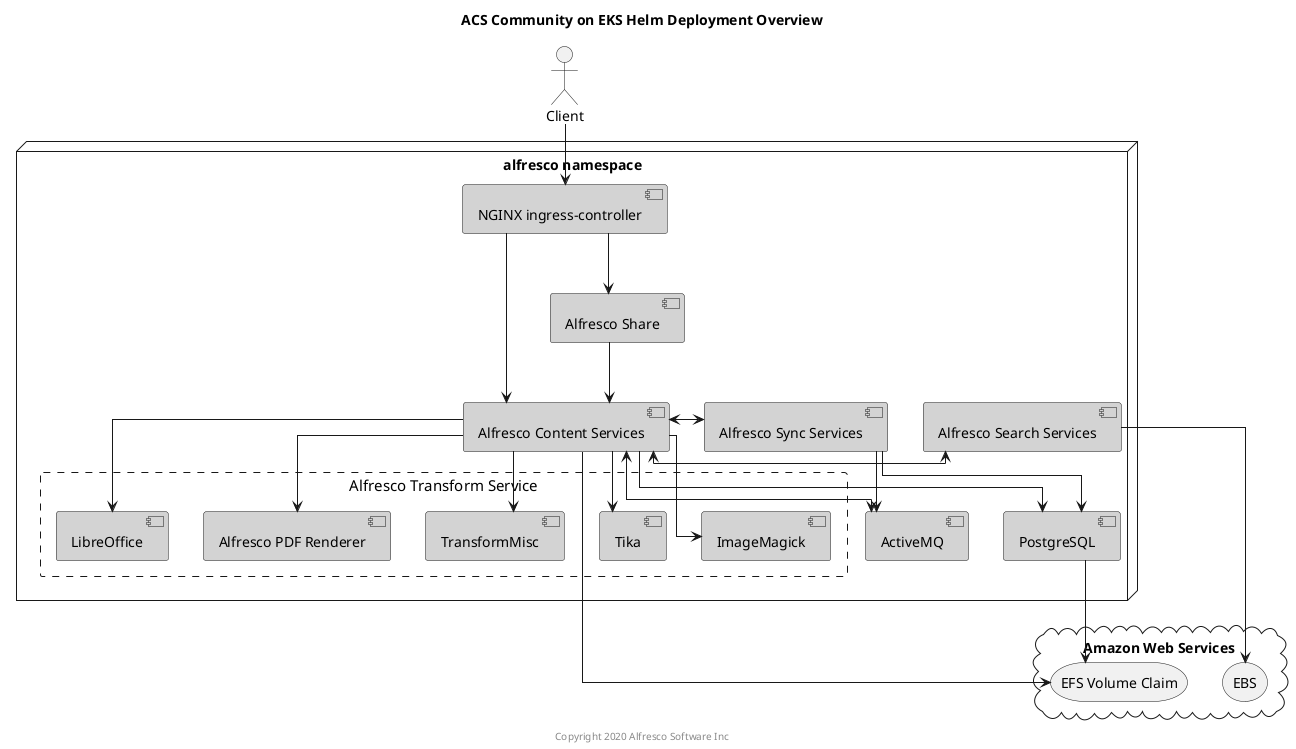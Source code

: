 @startuml

Title: ACS Community on EKS Helm Deployment Overview

skinparam componentStyle uml2
skinparam linetype ortho
skinparam rectangle {
    BorderStyle dashed
    FontSize 15
    FontStyle none
}

actor Client

node "alfresco namespace" {
    component "NGINX ingress-controller" as nginx #lightgrey
    component "Alfresco Content Services" as acs #lightgrey
    component "Alfresco Search Services" as ass #lightgrey
    component "Alfresco Sync Services" as sync #lightgrey
    component "PostgreSQL" as psql #lightgrey
    component "Alfresco Share" as share #lightgrey
    component "ActiveMQ" as amq #lightgrey
    rectangle "Alfresco Transform Service" {
        component "Alfresco PDF Renderer" as pdfr #lightgrey
        component "LibreOffice" as libr #lightgrey
        component "ImageMagick" as img #lightgrey
        component "Tika" as tika #lightgrey
        component "TransformMisc" as misc #lightgrey
    }
}

cloud "Amazon Web Services" {
    storage "EBS" as ebs
    storage "EFS Volume Claim" as vc
}

Client --> nginx

nginx --> acs
nginx --> share

acs --> vc
psql --> vc
ass --> ebs

ass <-left-> acs
acs --> psql
acs --> pdfr
acs --> libr
acs --> img
acs --> tika
acs --> misc
acs <--> amq
share --> acs

sync <-left-> acs
sync --> psql
sync --> amq

center footer Copyright 2020 Alfresco Software Inc

@enduml
